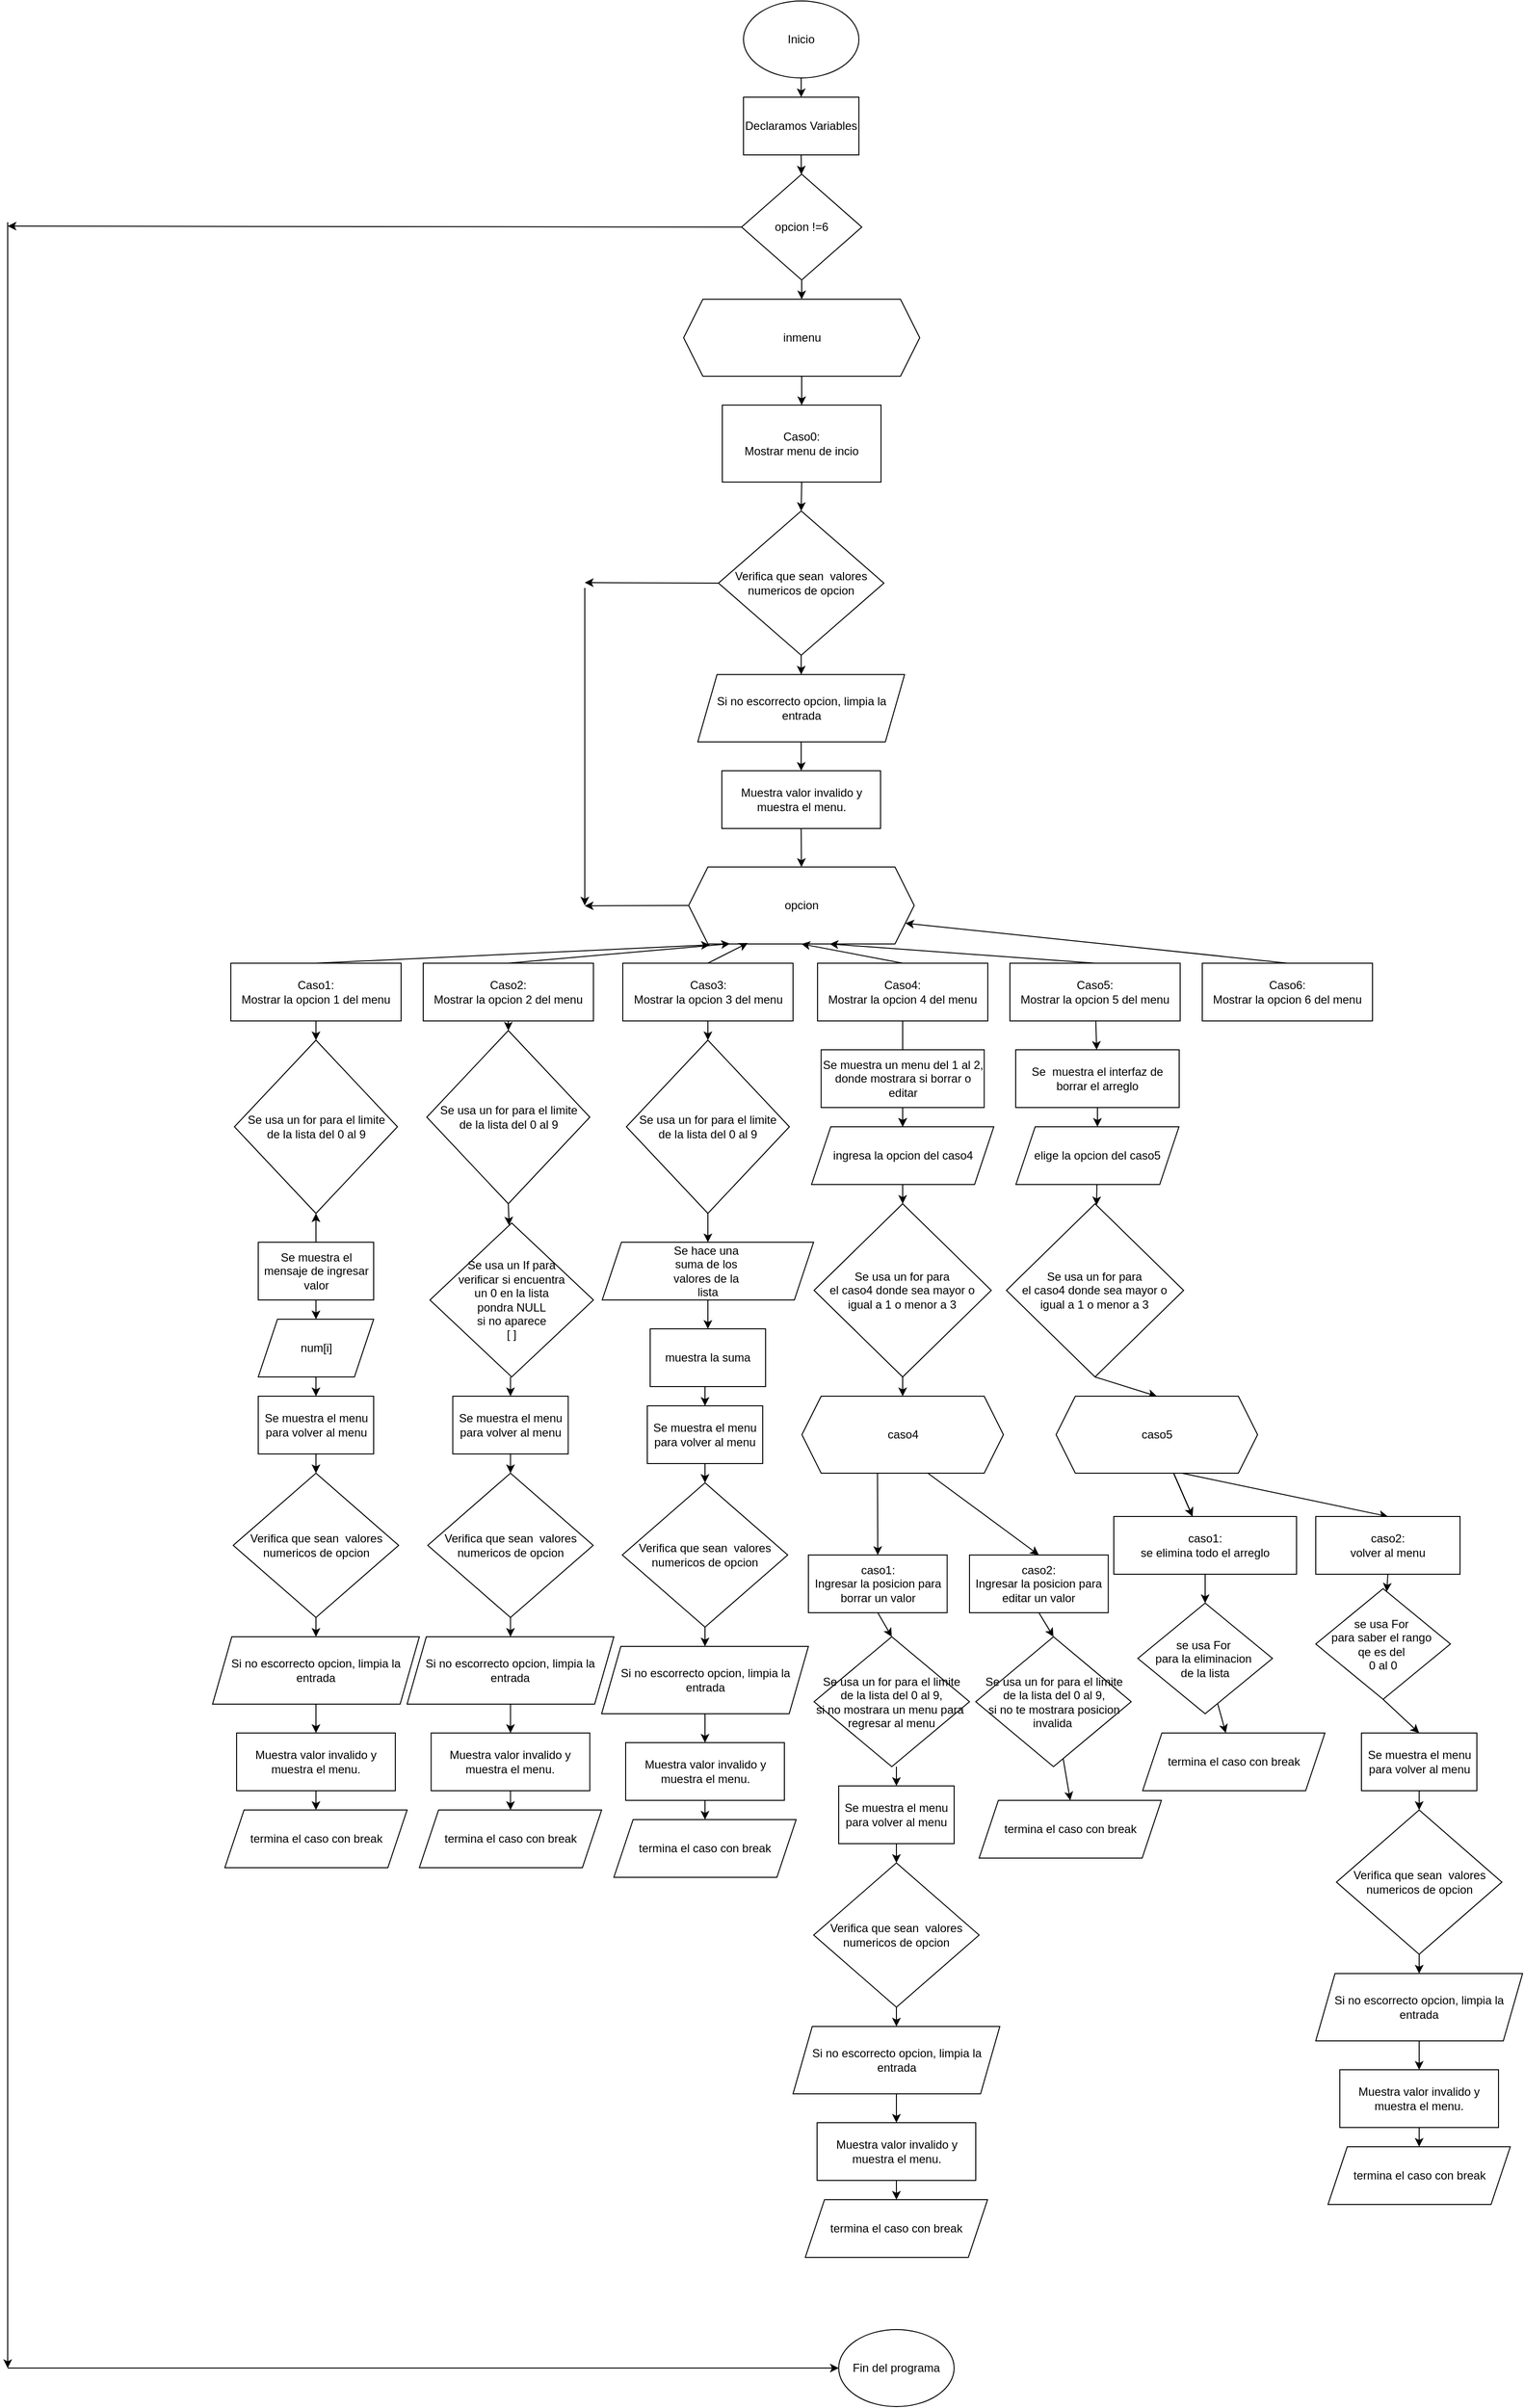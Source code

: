 <mxfile>
    <diagram id="53T3uKvLxZLEoh4HhQ4E" name="Page-1">
        <mxGraphModel dx="3718" dy="3604" grid="1" gridSize="10" guides="1" tooltips="1" connect="1" arrows="1" fold="1" page="1" pageScale="1" pageWidth="850" pageHeight="1100" math="0" shadow="0">
            <root>
                <mxCell id="0"/>
                <mxCell id="1" parent="0"/>
                <mxCell id="10" style="edgeStyle=none;html=1;exitX=0.5;exitY=1;exitDx=0;exitDy=0;entryX=0.5;entryY=0;entryDx=0;entryDy=0;" edge="1" parent="1" source="2" target="3">
                    <mxGeometry relative="1" as="geometry"/>
                </mxCell>
                <mxCell id="2" value="Inicio" style="ellipse;whiteSpace=wrap;html=1;" vertex="1" parent="1">
                    <mxGeometry x="365" y="-20" width="120" height="80" as="geometry"/>
                </mxCell>
                <mxCell id="9" style="edgeStyle=none;html=1;exitX=0.5;exitY=1;exitDx=0;exitDy=0;" edge="1" parent="1" source="3" target="4">
                    <mxGeometry relative="1" as="geometry"/>
                </mxCell>
                <mxCell id="3" value="Declaramos Variables" style="rounded=0;whiteSpace=wrap;html=1;" vertex="1" parent="1">
                    <mxGeometry x="365" y="80" width="120" height="60" as="geometry"/>
                </mxCell>
                <mxCell id="8" style="edgeStyle=none;html=1;exitX=0.5;exitY=1;exitDx=0;exitDy=0;entryX=0.5;entryY=0;entryDx=0;entryDy=0;" edge="1" parent="1" source="4" target="5">
                    <mxGeometry relative="1" as="geometry"/>
                </mxCell>
                <mxCell id="163" style="edgeStyle=none;html=1;exitX=0;exitY=0.5;exitDx=0;exitDy=0;" edge="1" parent="1" source="4">
                    <mxGeometry relative="1" as="geometry">
                        <mxPoint x="-400" y="214" as="targetPoint"/>
                    </mxGeometry>
                </mxCell>
                <mxCell id="4" value="opcion !=6" style="rhombus;whiteSpace=wrap;html=1;" vertex="1" parent="1">
                    <mxGeometry x="363" y="160" width="125" height="110" as="geometry"/>
                </mxCell>
                <mxCell id="7" value="" style="edgeStyle=none;html=1;" edge="1" parent="1" source="5" target="6">
                    <mxGeometry relative="1" as="geometry"/>
                </mxCell>
                <mxCell id="5" value="inmenu" style="shape=hexagon;perimeter=hexagonPerimeter2;whiteSpace=wrap;html=1;fixedSize=1;" vertex="1" parent="1">
                    <mxGeometry x="302.75" y="290" width="245.5" height="80" as="geometry"/>
                </mxCell>
                <mxCell id="12" style="edgeStyle=none;html=1;exitX=0.5;exitY=1;exitDx=0;exitDy=0;entryX=0.5;entryY=0;entryDx=0;entryDy=0;" edge="1" parent="1" source="6" target="11">
                    <mxGeometry relative="1" as="geometry"/>
                </mxCell>
                <mxCell id="6" value="Caso0:&lt;br&gt;Mostrar menu de incio" style="rounded=0;whiteSpace=wrap;html=1;" vertex="1" parent="1">
                    <mxGeometry x="343" y="400" width="165" height="80" as="geometry"/>
                </mxCell>
                <mxCell id="15" style="edgeStyle=none;html=1;exitX=0.5;exitY=1;exitDx=0;exitDy=0;entryX=0.5;entryY=0;entryDx=0;entryDy=0;" edge="1" parent="1" source="11" target="13">
                    <mxGeometry relative="1" as="geometry"/>
                </mxCell>
                <mxCell id="18" style="edgeStyle=none;html=1;exitX=0;exitY=0.5;exitDx=0;exitDy=0;" edge="1" parent="1" source="11">
                    <mxGeometry relative="1" as="geometry">
                        <mxPoint x="200" y="584.5" as="targetPoint"/>
                    </mxGeometry>
                </mxCell>
                <mxCell id="11" value="Verifica que sean&amp;nbsp; valores numericos de opcion" style="rhombus;whiteSpace=wrap;html=1;" vertex="1" parent="1">
                    <mxGeometry x="339" y="510" width="172" height="150" as="geometry"/>
                </mxCell>
                <mxCell id="16" style="edgeStyle=none;html=1;exitX=0.5;exitY=1;exitDx=0;exitDy=0;entryX=0.5;entryY=0;entryDx=0;entryDy=0;" edge="1" parent="1" source="13" target="14">
                    <mxGeometry relative="1" as="geometry"/>
                </mxCell>
                <mxCell id="13" value="Si no escorrecto opcion, limpia la entrada" style="shape=parallelogram;perimeter=parallelogramPerimeter;whiteSpace=wrap;html=1;fixedSize=1;" vertex="1" parent="1">
                    <mxGeometry x="317.5" y="680" width="215" height="70" as="geometry"/>
                </mxCell>
                <mxCell id="27" style="edgeStyle=none;html=1;exitX=0.5;exitY=1;exitDx=0;exitDy=0;entryX=0.5;entryY=0;entryDx=0;entryDy=0;" edge="1" parent="1" source="14" target="17">
                    <mxGeometry relative="1" as="geometry"/>
                </mxCell>
                <mxCell id="14" value="Muestra valor invalido y muestra el menu." style="rounded=0;whiteSpace=wrap;html=1;" vertex="1" parent="1">
                    <mxGeometry x="342.5" y="780" width="165" height="60" as="geometry"/>
                </mxCell>
                <mxCell id="20" style="edgeStyle=none;html=1;exitX=0;exitY=0.5;exitDx=0;exitDy=0;" edge="1" parent="1" source="17">
                    <mxGeometry relative="1" as="geometry">
                        <mxPoint x="200" y="920.348" as="targetPoint"/>
                    </mxGeometry>
                </mxCell>
                <mxCell id="17" value="opcion" style="shape=hexagon;perimeter=hexagonPerimeter2;whiteSpace=wrap;html=1;fixedSize=1;" vertex="1" parent="1">
                    <mxGeometry x="308" y="880" width="234.5" height="80" as="geometry"/>
                </mxCell>
                <mxCell id="19" value="" style="endArrow=classic;html=1;" edge="1" parent="1">
                    <mxGeometry width="50" height="50" relative="1" as="geometry">
                        <mxPoint x="200" y="590" as="sourcePoint"/>
                        <mxPoint x="200" y="920" as="targetPoint"/>
                    </mxGeometry>
                </mxCell>
                <mxCell id="28" style="edgeStyle=none;html=1;exitX=0.5;exitY=0;exitDx=0;exitDy=0;entryX=0.09;entryY=1.018;entryDx=0;entryDy=0;entryPerimeter=0;" edge="1" parent="1" source="21" target="17">
                    <mxGeometry relative="1" as="geometry">
                        <Array as="points">
                            <mxPoint x="330" y="961"/>
                        </Array>
                    </mxGeometry>
                </mxCell>
                <mxCell id="37" value="" style="edgeStyle=none;html=1;" edge="1" parent="1" source="21" target="34">
                    <mxGeometry relative="1" as="geometry"/>
                </mxCell>
                <mxCell id="21" value="Caso1:&lt;br&gt;Mostrar la opcion 1 del menu" style="rounded=0;whiteSpace=wrap;html=1;" vertex="1" parent="1">
                    <mxGeometry x="-168" y="980" width="177" height="60" as="geometry"/>
                </mxCell>
                <mxCell id="29" style="edgeStyle=none;html=1;exitX=0.5;exitY=0;exitDx=0;exitDy=0;entryX=0.183;entryY=0.997;entryDx=0;entryDy=0;entryPerimeter=0;" edge="1" parent="1" source="22" target="17">
                    <mxGeometry relative="1" as="geometry"/>
                </mxCell>
                <mxCell id="64" style="edgeStyle=none;html=1;exitX=0.5;exitY=1;exitDx=0;exitDy=0;entryX=0.5;entryY=0;entryDx=0;entryDy=0;" edge="1" parent="1" source="22" target="51">
                    <mxGeometry relative="1" as="geometry"/>
                </mxCell>
                <mxCell id="22" value="Caso2:&lt;br&gt;Mostrar la opcion 2 del menu" style="rounded=0;whiteSpace=wrap;html=1;" vertex="1" parent="1">
                    <mxGeometry x="32" y="980" width="177" height="60" as="geometry"/>
                </mxCell>
                <mxCell id="30" style="edgeStyle=none;html=1;exitX=0.5;exitY=0;exitDx=0;exitDy=0;entryX=0.262;entryY=0.988;entryDx=0;entryDy=0;entryPerimeter=0;" edge="1" parent="1" source="23" target="17">
                    <mxGeometry relative="1" as="geometry"/>
                </mxCell>
                <mxCell id="67" style="edgeStyle=none;html=1;exitX=0.5;exitY=1;exitDx=0;exitDy=0;" edge="1" parent="1" source="23" target="66">
                    <mxGeometry relative="1" as="geometry"/>
                </mxCell>
                <mxCell id="23" value="Caso3:&lt;br&gt;Mostrar la opcion 3 del menu" style="rounded=0;whiteSpace=wrap;html=1;" vertex="1" parent="1">
                    <mxGeometry x="239.5" y="980" width="177" height="60" as="geometry"/>
                </mxCell>
                <mxCell id="31" style="edgeStyle=none;html=1;exitX=0.5;exitY=0;exitDx=0;exitDy=0;entryX=0.5;entryY=1;entryDx=0;entryDy=0;" edge="1" parent="1" source="24" target="17">
                    <mxGeometry relative="1" as="geometry"/>
                </mxCell>
                <mxCell id="87" value="" style="edgeStyle=none;html=1;" edge="1" parent="1" source="24" target="85">
                    <mxGeometry relative="1" as="geometry"/>
                </mxCell>
                <mxCell id="24" value="Caso4:&lt;br&gt;Mostrar la opcion 4 del menu" style="rounded=0;whiteSpace=wrap;html=1;" vertex="1" parent="1">
                    <mxGeometry x="442" y="980" width="177" height="60" as="geometry"/>
                </mxCell>
                <mxCell id="32" style="edgeStyle=none;html=1;exitX=0.5;exitY=0;exitDx=0;exitDy=0;entryX=0.625;entryY=1;entryDx=0;entryDy=0;" edge="1" parent="1" source="25" target="17">
                    <mxGeometry relative="1" as="geometry"/>
                </mxCell>
                <mxCell id="135" value="" style="edgeStyle=none;html=1;" edge="1" parent="1" source="25" target="134">
                    <mxGeometry relative="1" as="geometry"/>
                </mxCell>
                <mxCell id="25" value="Caso5:&lt;br&gt;Mostrar la opcion 5 del menu" style="rounded=0;whiteSpace=wrap;html=1;" vertex="1" parent="1">
                    <mxGeometry x="642" y="980" width="177" height="60" as="geometry"/>
                </mxCell>
                <mxCell id="33" style="edgeStyle=none;html=1;exitX=0.5;exitY=0;exitDx=0;exitDy=0;entryX=1;entryY=0.75;entryDx=0;entryDy=0;" edge="1" parent="1" source="26" target="17">
                    <mxGeometry relative="1" as="geometry"/>
                </mxCell>
                <mxCell id="26" value="Caso6:&lt;br&gt;Mostrar la opcion 6 del menu" style="rounded=0;whiteSpace=wrap;html=1;" vertex="1" parent="1">
                    <mxGeometry x="842" y="980" width="177" height="60" as="geometry"/>
                </mxCell>
                <mxCell id="34" value="Se usa un for para el limite &lt;br&gt;de la lista del 0 al 9" style="rhombus;whiteSpace=wrap;html=1;" vertex="1" parent="1">
                    <mxGeometry x="-164.25" y="1060" width="169.5" height="180" as="geometry"/>
                </mxCell>
                <mxCell id="36" value="" style="edgeStyle=none;html=1;" edge="1" parent="1" source="35" target="34">
                    <mxGeometry relative="1" as="geometry"/>
                </mxCell>
                <mxCell id="44" style="edgeStyle=none;html=1;exitX=0.5;exitY=1;exitDx=0;exitDy=0;entryX=0.5;entryY=0;entryDx=0;entryDy=0;" edge="1" parent="1" source="35" target="43">
                    <mxGeometry relative="1" as="geometry"/>
                </mxCell>
                <mxCell id="35" value="Se muestra el mensaje de ingresar valor" style="rounded=0;whiteSpace=wrap;html=1;" vertex="1" parent="1">
                    <mxGeometry x="-139.5" y="1270" width="120" height="60" as="geometry"/>
                </mxCell>
                <mxCell id="38" style="edgeStyle=none;html=1;exitX=0.5;exitY=1;exitDx=0;exitDy=0;entryX=0.5;entryY=0;entryDx=0;entryDy=0;" edge="1" parent="1" source="39" target="41">
                    <mxGeometry relative="1" as="geometry"/>
                </mxCell>
                <mxCell id="39" value="Verifica que sean&amp;nbsp; valores numericos de opcion" style="rhombus;whiteSpace=wrap;html=1;" vertex="1" parent="1">
                    <mxGeometry x="-165.5" y="1510" width="172" height="150" as="geometry"/>
                </mxCell>
                <mxCell id="40" style="edgeStyle=none;html=1;exitX=0.5;exitY=1;exitDx=0;exitDy=0;entryX=0.5;entryY=0;entryDx=0;entryDy=0;" edge="1" parent="1" source="41" target="42">
                    <mxGeometry relative="1" as="geometry"/>
                </mxCell>
                <mxCell id="41" value="Si no escorrecto opcion, limpia la entrada" style="shape=parallelogram;perimeter=parallelogramPerimeter;whiteSpace=wrap;html=1;fixedSize=1;" vertex="1" parent="1">
                    <mxGeometry x="-187" y="1680" width="215" height="70" as="geometry"/>
                </mxCell>
                <mxCell id="50" style="edgeStyle=none;html=1;exitX=0.5;exitY=1;exitDx=0;exitDy=0;entryX=0.5;entryY=0;entryDx=0;entryDy=0;" edge="1" parent="1" source="42" target="49">
                    <mxGeometry relative="1" as="geometry"/>
                </mxCell>
                <mxCell id="42" value="Muestra valor invalido y muestra el menu." style="rounded=0;whiteSpace=wrap;html=1;" vertex="1" parent="1">
                    <mxGeometry x="-162" y="1780" width="165" height="60" as="geometry"/>
                </mxCell>
                <mxCell id="46" style="edgeStyle=none;html=1;exitX=0.5;exitY=1;exitDx=0;exitDy=0;entryX=0.5;entryY=0;entryDx=0;entryDy=0;" edge="1" parent="1" source="43" target="45">
                    <mxGeometry relative="1" as="geometry"/>
                </mxCell>
                <mxCell id="43" value="num[i]" style="shape=parallelogram;perimeter=parallelogramPerimeter;whiteSpace=wrap;html=1;fixedSize=1;" vertex="1" parent="1">
                    <mxGeometry x="-139.5" y="1350" width="120" height="60" as="geometry"/>
                </mxCell>
                <mxCell id="47" style="edgeStyle=none;html=1;exitX=0.5;exitY=1;exitDx=0;exitDy=0;entryX=0.5;entryY=0;entryDx=0;entryDy=0;" edge="1" parent="1" source="45" target="39">
                    <mxGeometry relative="1" as="geometry"/>
                </mxCell>
                <mxCell id="45" value="Se muestra el menu para volver al menu" style="rounded=0;whiteSpace=wrap;html=1;" vertex="1" parent="1">
                    <mxGeometry x="-139.5" y="1430" width="120" height="60" as="geometry"/>
                </mxCell>
                <mxCell id="49" value="termina el caso con break" style="shape=parallelogram;perimeter=parallelogramPerimeter;whiteSpace=wrap;html=1;fixedSize=1;" vertex="1" parent="1">
                    <mxGeometry x="-174.25" y="1860" width="189.5" height="60" as="geometry"/>
                </mxCell>
                <mxCell id="53" style="edgeStyle=none;html=1;exitX=0.5;exitY=1;exitDx=0;exitDy=0;" edge="1" parent="1" source="51" target="52">
                    <mxGeometry relative="1" as="geometry"/>
                </mxCell>
                <mxCell id="51" value="Se usa un for para el limite &lt;br&gt;de la lista del 0 al 9" style="rhombus;whiteSpace=wrap;html=1;" vertex="1" parent="1">
                    <mxGeometry x="35.75" y="1050" width="169.5" height="180" as="geometry"/>
                </mxCell>
                <mxCell id="52" value="Se usa un If para&lt;br&gt;verificar si encuentra&lt;br&gt;un 0 en la lista&lt;br&gt;pondra NULL&lt;br&gt;si no aparece&lt;br&gt;[ ]" style="rhombus;whiteSpace=wrap;html=1;" vertex="1" parent="1">
                    <mxGeometry x="39" y="1250" width="170" height="160" as="geometry"/>
                </mxCell>
                <mxCell id="54" style="edgeStyle=none;html=1;exitX=0.5;exitY=1;exitDx=0;exitDy=0;entryX=0.5;entryY=0;entryDx=0;entryDy=0;" edge="1" parent="1" source="55" target="57">
                    <mxGeometry relative="1" as="geometry"/>
                </mxCell>
                <mxCell id="55" value="Verifica que sean&amp;nbsp; valores numericos de opcion" style="rhombus;whiteSpace=wrap;html=1;" vertex="1" parent="1">
                    <mxGeometry x="36.75" y="1510" width="172" height="150" as="geometry"/>
                </mxCell>
                <mxCell id="56" style="edgeStyle=none;html=1;exitX=0.5;exitY=1;exitDx=0;exitDy=0;entryX=0.5;entryY=0;entryDx=0;entryDy=0;" edge="1" parent="1" source="57" target="59">
                    <mxGeometry relative="1" as="geometry"/>
                </mxCell>
                <mxCell id="57" value="Si no escorrecto opcion, limpia la entrada" style="shape=parallelogram;perimeter=parallelogramPerimeter;whiteSpace=wrap;html=1;fixedSize=1;" vertex="1" parent="1">
                    <mxGeometry x="15.25" y="1680" width="215" height="70" as="geometry"/>
                </mxCell>
                <mxCell id="58" style="edgeStyle=none;html=1;exitX=0.5;exitY=1;exitDx=0;exitDy=0;entryX=0.5;entryY=0;entryDx=0;entryDy=0;" edge="1" parent="1" source="59" target="63">
                    <mxGeometry relative="1" as="geometry"/>
                </mxCell>
                <mxCell id="59" value="Muestra valor invalido y muestra el menu." style="rounded=0;whiteSpace=wrap;html=1;" vertex="1" parent="1">
                    <mxGeometry x="40.25" y="1780" width="165" height="60" as="geometry"/>
                </mxCell>
                <mxCell id="60" style="edgeStyle=none;html=1;exitX=0.5;exitY=1;exitDx=0;exitDy=0;entryX=0.5;entryY=0;entryDx=0;entryDy=0;" edge="1" parent="1" target="62">
                    <mxGeometry relative="1" as="geometry">
                        <mxPoint x="122.75" y="1410" as="sourcePoint"/>
                    </mxGeometry>
                </mxCell>
                <mxCell id="61" style="edgeStyle=none;html=1;exitX=0.5;exitY=1;exitDx=0;exitDy=0;entryX=0.5;entryY=0;entryDx=0;entryDy=0;" edge="1" parent="1" source="62" target="55">
                    <mxGeometry relative="1" as="geometry"/>
                </mxCell>
                <mxCell id="62" value="Se muestra el menu para volver al menu" style="rounded=0;whiteSpace=wrap;html=1;" vertex="1" parent="1">
                    <mxGeometry x="62.75" y="1430" width="120" height="60" as="geometry"/>
                </mxCell>
                <mxCell id="63" value="termina el caso con break" style="shape=parallelogram;perimeter=parallelogramPerimeter;whiteSpace=wrap;html=1;fixedSize=1;" vertex="1" parent="1">
                    <mxGeometry x="28" y="1860" width="189.5" height="60" as="geometry"/>
                </mxCell>
                <mxCell id="69" style="edgeStyle=none;html=1;exitX=0.5;exitY=1;exitDx=0;exitDy=0;entryX=0.5;entryY=0;entryDx=0;entryDy=0;" edge="1" parent="1" source="66" target="68">
                    <mxGeometry relative="1" as="geometry"/>
                </mxCell>
                <mxCell id="66" value="Se usa un for para el limite &lt;br&gt;de la lista del 0 al 9" style="rhombus;whiteSpace=wrap;html=1;" vertex="1" parent="1">
                    <mxGeometry x="243.25" y="1060" width="169.5" height="180" as="geometry"/>
                </mxCell>
                <mxCell id="71" value="" style="edgeStyle=none;html=1;" edge="1" parent="1" source="68" target="70">
                    <mxGeometry relative="1" as="geometry"/>
                </mxCell>
                <mxCell id="68" value="Se hace una&amp;nbsp;&lt;br&gt;suma de los&amp;nbsp;&lt;br&gt;valores de la&amp;nbsp;&lt;br&gt;lista" style="shape=parallelogram;perimeter=parallelogramPerimeter;whiteSpace=wrap;html=1;fixedSize=1;" vertex="1" parent="1">
                    <mxGeometry x="218.12" y="1270" width="219.75" height="60" as="geometry"/>
                </mxCell>
                <mxCell id="70" value="muestra la suma" style="rounded=0;whiteSpace=wrap;html=1;" vertex="1" parent="1">
                    <mxGeometry x="267.99" y="1360" width="120" height="60" as="geometry"/>
                </mxCell>
                <mxCell id="72" style="edgeStyle=none;html=1;exitX=0.5;exitY=1;exitDx=0;exitDy=0;entryX=0.5;entryY=0;entryDx=0;entryDy=0;" edge="1" parent="1" source="73" target="75">
                    <mxGeometry relative="1" as="geometry"/>
                </mxCell>
                <mxCell id="73" value="Verifica que sean&amp;nbsp; valores numericos de opcion" style="rhombus;whiteSpace=wrap;html=1;" vertex="1" parent="1">
                    <mxGeometry x="239" y="1520" width="172" height="150" as="geometry"/>
                </mxCell>
                <mxCell id="74" style="edgeStyle=none;html=1;exitX=0.5;exitY=1;exitDx=0;exitDy=0;entryX=0.5;entryY=0;entryDx=0;entryDy=0;" edge="1" parent="1" source="75" target="77">
                    <mxGeometry relative="1" as="geometry"/>
                </mxCell>
                <mxCell id="75" value="Si no escorrecto opcion, limpia la entrada" style="shape=parallelogram;perimeter=parallelogramPerimeter;whiteSpace=wrap;html=1;fixedSize=1;" vertex="1" parent="1">
                    <mxGeometry x="217.5" y="1690" width="215" height="70" as="geometry"/>
                </mxCell>
                <mxCell id="76" style="edgeStyle=none;html=1;exitX=0.5;exitY=1;exitDx=0;exitDy=0;entryX=0.5;entryY=0;entryDx=0;entryDy=0;" edge="1" parent="1" source="77" target="81">
                    <mxGeometry relative="1" as="geometry"/>
                </mxCell>
                <mxCell id="77" value="Muestra valor invalido y muestra el menu." style="rounded=0;whiteSpace=wrap;html=1;" vertex="1" parent="1">
                    <mxGeometry x="242.5" y="1790" width="165" height="60" as="geometry"/>
                </mxCell>
                <mxCell id="78" style="edgeStyle=none;html=1;exitX=0.5;exitY=1;exitDx=0;exitDy=0;entryX=0.5;entryY=0;entryDx=0;entryDy=0;" edge="1" parent="1" target="80">
                    <mxGeometry relative="1" as="geometry">
                        <mxPoint x="325" y="1420" as="sourcePoint"/>
                    </mxGeometry>
                </mxCell>
                <mxCell id="79" style="edgeStyle=none;html=1;exitX=0.5;exitY=1;exitDx=0;exitDy=0;entryX=0.5;entryY=0;entryDx=0;entryDy=0;" edge="1" parent="1" source="80" target="73">
                    <mxGeometry relative="1" as="geometry"/>
                </mxCell>
                <mxCell id="80" value="Se muestra el menu para volver al menu" style="rounded=0;whiteSpace=wrap;html=1;" vertex="1" parent="1">
                    <mxGeometry x="265" y="1440" width="120" height="60" as="geometry"/>
                </mxCell>
                <mxCell id="81" value="termina el caso con break" style="shape=parallelogram;perimeter=parallelogramPerimeter;whiteSpace=wrap;html=1;fixedSize=1;" vertex="1" parent="1">
                    <mxGeometry x="230.25" y="1870" width="189.5" height="60" as="geometry"/>
                </mxCell>
                <mxCell id="90" style="edgeStyle=none;html=1;exitX=0.5;exitY=1;exitDx=0;exitDy=0;entryX=0.5;entryY=0;entryDx=0;entryDy=0;" edge="1" parent="1" source="82" target="89">
                    <mxGeometry relative="1" as="geometry"/>
                </mxCell>
                <mxCell id="82" value="Se usa un for para &lt;br&gt;el caso4 donde sea mayor o &lt;br&gt;igual a 1 o menor a 3" style="rhombus;whiteSpace=wrap;html=1;" vertex="1" parent="1">
                    <mxGeometry x="438.37" y="1230" width="184.25" height="180" as="geometry"/>
                </mxCell>
                <mxCell id="86" style="edgeStyle=none;html=1;exitX=0.5;exitY=1;exitDx=0;exitDy=0;entryX=0.5;entryY=0;entryDx=0;entryDy=0;" edge="1" parent="1" source="83" target="85">
                    <mxGeometry relative="1" as="geometry"/>
                </mxCell>
                <mxCell id="83" value="Se muestra un menu del 1 al 2, donde mostrara si borrar o editar" style="rounded=0;whiteSpace=wrap;html=1;" vertex="1" parent="1">
                    <mxGeometry x="445.75" y="1070" width="169.5" height="60" as="geometry"/>
                </mxCell>
                <mxCell id="88" value="" style="edgeStyle=none;html=1;" edge="1" parent="1" source="85" target="82">
                    <mxGeometry relative="1" as="geometry"/>
                </mxCell>
                <mxCell id="85" value="ingresa la opcion del caso4" style="shape=parallelogram;perimeter=parallelogramPerimeter;whiteSpace=wrap;html=1;fixedSize=1;" vertex="1" parent="1">
                    <mxGeometry x="435.75" y="1150" width="189.5" height="60" as="geometry"/>
                </mxCell>
                <mxCell id="89" value="caso4" style="shape=hexagon;perimeter=hexagonPerimeter2;whiteSpace=wrap;html=1;fixedSize=1;" vertex="1" parent="1">
                    <mxGeometry x="425.75" y="1430" width="209.51" height="80" as="geometry"/>
                </mxCell>
                <mxCell id="114" style="edgeStyle=none;html=1;exitX=0.375;exitY=1;exitDx=0;exitDy=0;entryX=0.5;entryY=0;entryDx=0;entryDy=0;" edge="1" parent="1" target="117" source="89">
                    <mxGeometry relative="1" as="geometry">
                        <mxPoint x="511.5" y="1545" as="sourcePoint"/>
                    </mxGeometry>
                </mxCell>
                <mxCell id="115" style="edgeStyle=none;html=1;exitX=0.625;exitY=1;exitDx=0;exitDy=0;entryX=0.5;entryY=0;entryDx=0;entryDy=0;" edge="1" parent="1" target="119" source="89">
                    <mxGeometry relative="1" as="geometry">
                        <mxPoint x="559" y="1510" as="sourcePoint"/>
                    </mxGeometry>
                </mxCell>
                <mxCell id="116" style="edgeStyle=none;html=1;exitX=0.5;exitY=1;exitDx=0;exitDy=0;entryX=0.5;entryY=0;entryDx=0;entryDy=0;" edge="1" parent="1" source="117" target="120">
                    <mxGeometry relative="1" as="geometry"/>
                </mxCell>
                <mxCell id="117" value="caso1:&lt;br&gt;Ingresar la posicion para borrar un valor&lt;br&gt;" style="rounded=0;whiteSpace=wrap;html=1;" vertex="1" parent="1">
                    <mxGeometry x="432.5" y="1595" width="144.25" height="60" as="geometry"/>
                </mxCell>
                <mxCell id="118" style="edgeStyle=none;html=1;exitX=0.5;exitY=1;exitDx=0;exitDy=0;entryX=0.5;entryY=0;entryDx=0;entryDy=0;" edge="1" parent="1" source="119" target="132">
                    <mxGeometry relative="1" as="geometry"/>
                </mxCell>
                <mxCell id="119" value="caso2:&lt;br&gt;Ingresar la posicion para editar un valor" style="rounded=0;whiteSpace=wrap;html=1;" vertex="1" parent="1">
                    <mxGeometry x="600" y="1595" width="144.25" height="60" as="geometry"/>
                </mxCell>
                <mxCell id="120" value="Se usa un for para el limite &lt;br&gt;de la lista del 0 al 9,&lt;br&gt;si no mostrara un menu para&amp;nbsp;&lt;br&gt;regresar al menu" style="rhombus;whiteSpace=wrap;html=1;" vertex="1" parent="1">
                    <mxGeometry x="438.37" y="1680" width="161.63" height="135" as="geometry"/>
                </mxCell>
                <mxCell id="121" style="edgeStyle=none;html=1;exitX=0.5;exitY=1;exitDx=0;exitDy=0;entryX=0.5;entryY=0;entryDx=0;entryDy=0;" edge="1" parent="1" source="122" target="124">
                    <mxGeometry relative="1" as="geometry"/>
                </mxCell>
                <mxCell id="122" value="Verifica que sean&amp;nbsp; valores numericos de opcion" style="rhombus;whiteSpace=wrap;html=1;" vertex="1" parent="1">
                    <mxGeometry x="438" y="1915" width="172" height="150" as="geometry"/>
                </mxCell>
                <mxCell id="123" style="edgeStyle=none;html=1;exitX=0.5;exitY=1;exitDx=0;exitDy=0;entryX=0.5;entryY=0;entryDx=0;entryDy=0;" edge="1" parent="1" source="124" target="126">
                    <mxGeometry relative="1" as="geometry"/>
                </mxCell>
                <mxCell id="124" value="Si no escorrecto opcion, limpia la entrada" style="shape=parallelogram;perimeter=parallelogramPerimeter;whiteSpace=wrap;html=1;fixedSize=1;" vertex="1" parent="1">
                    <mxGeometry x="416.5" y="2085" width="215" height="70" as="geometry"/>
                </mxCell>
                <mxCell id="125" style="edgeStyle=none;html=1;exitX=0.5;exitY=1;exitDx=0;exitDy=0;entryX=0.5;entryY=0;entryDx=0;entryDy=0;" edge="1" parent="1" source="126" target="130">
                    <mxGeometry relative="1" as="geometry"/>
                </mxCell>
                <mxCell id="126" value="Muestra valor invalido y muestra el menu." style="rounded=0;whiteSpace=wrap;html=1;" vertex="1" parent="1">
                    <mxGeometry x="441.5" y="2185" width="165" height="60" as="geometry"/>
                </mxCell>
                <mxCell id="127" style="edgeStyle=none;html=1;exitX=0.5;exitY=1;exitDx=0;exitDy=0;entryX=0.5;entryY=0;entryDx=0;entryDy=0;" edge="1" parent="1" target="129">
                    <mxGeometry relative="1" as="geometry">
                        <mxPoint x="524" y="1815" as="sourcePoint"/>
                    </mxGeometry>
                </mxCell>
                <mxCell id="128" style="edgeStyle=none;html=1;exitX=0.5;exitY=1;exitDx=0;exitDy=0;entryX=0.5;entryY=0;entryDx=0;entryDy=0;" edge="1" parent="1" source="129" target="122">
                    <mxGeometry relative="1" as="geometry"/>
                </mxCell>
                <mxCell id="129" value="Se muestra el menu para volver al menu" style="rounded=0;whiteSpace=wrap;html=1;" vertex="1" parent="1">
                    <mxGeometry x="464" y="1835" width="120" height="60" as="geometry"/>
                </mxCell>
                <mxCell id="130" value="termina el caso con break" style="shape=parallelogram;perimeter=parallelogramPerimeter;whiteSpace=wrap;html=1;fixedSize=1;" vertex="1" parent="1">
                    <mxGeometry x="429.25" y="2265" width="189.5" height="60" as="geometry"/>
                </mxCell>
                <mxCell id="131" value="" style="edgeStyle=none;html=1;entryX=0.5;entryY=0;entryDx=0;entryDy=0;" edge="1" parent="1" source="132" target="133">
                    <mxGeometry relative="1" as="geometry">
                        <mxPoint x="697.971" y="1845" as="targetPoint"/>
                    </mxGeometry>
                </mxCell>
                <mxCell id="132" value="Se usa un for para el limite &lt;br&gt;de la lista del 0 al 9,&lt;br&gt;si no te mostrara posicion invalida&amp;nbsp;" style="rhombus;whiteSpace=wrap;html=1;" vertex="1" parent="1">
                    <mxGeometry x="606.5" y="1680" width="161.63" height="135" as="geometry"/>
                </mxCell>
                <mxCell id="133" value="termina el caso con break" style="shape=parallelogram;perimeter=parallelogramPerimeter;whiteSpace=wrap;html=1;fixedSize=1;" vertex="1" parent="1">
                    <mxGeometry x="610" y="1850" width="189.5" height="60" as="geometry"/>
                </mxCell>
                <mxCell id="137" style="edgeStyle=none;html=1;exitX=0.5;exitY=1;exitDx=0;exitDy=0;entryX=0.5;entryY=0;entryDx=0;entryDy=0;" edge="1" parent="1" source="134" target="136">
                    <mxGeometry relative="1" as="geometry"/>
                </mxCell>
                <mxCell id="134" value="Se&amp;nbsp; muestra el interfaz de borrar el arreglo" style="rounded=0;whiteSpace=wrap;html=1;" vertex="1" parent="1">
                    <mxGeometry x="648" y="1070" width="170" height="60" as="geometry"/>
                </mxCell>
                <mxCell id="139" value="" style="edgeStyle=none;html=1;" edge="1" parent="1" source="136" target="138">
                    <mxGeometry relative="1" as="geometry"/>
                </mxCell>
                <mxCell id="136" value="elige la opcion del caso5" style="shape=parallelogram;perimeter=parallelogramPerimeter;whiteSpace=wrap;html=1;fixedSize=1;" vertex="1" parent="1">
                    <mxGeometry x="648.25" y="1150" width="169.5" height="60" as="geometry"/>
                </mxCell>
                <mxCell id="141" style="edgeStyle=none;html=1;exitX=0.5;exitY=1;exitDx=0;exitDy=0;entryX=0.5;entryY=0;entryDx=0;entryDy=0;" edge="1" parent="1" source="138" target="140">
                    <mxGeometry relative="1" as="geometry"/>
                </mxCell>
                <mxCell id="138" value="Se usa un for para &lt;br&gt;el caso4 donde sea mayor o &lt;br&gt;igual a 1 o menor a 3" style="rhombus;whiteSpace=wrap;html=1;" vertex="1" parent="1">
                    <mxGeometry x="638.37" y="1230" width="184.25" height="180" as="geometry"/>
                </mxCell>
                <mxCell id="143" value="" style="edgeStyle=none;html=1;" edge="1" parent="1" source="140" target="142">
                    <mxGeometry relative="1" as="geometry"/>
                </mxCell>
                <mxCell id="145" value="" style="edgeStyle=none;html=1;" edge="1" parent="1" source="140" target="142">
                    <mxGeometry relative="1" as="geometry"/>
                </mxCell>
                <mxCell id="146" style="edgeStyle=none;html=1;exitX=0.625;exitY=1;exitDx=0;exitDy=0;entryX=0.5;entryY=0;entryDx=0;entryDy=0;" edge="1" parent="1" source="140" target="144">
                    <mxGeometry relative="1" as="geometry"/>
                </mxCell>
                <mxCell id="140" value="caso5" style="shape=hexagon;perimeter=hexagonPerimeter2;whiteSpace=wrap;html=1;fixedSize=1;" vertex="1" parent="1">
                    <mxGeometry x="690" y="1430" width="209.51" height="80" as="geometry"/>
                </mxCell>
                <mxCell id="148" style="edgeStyle=none;html=1;exitX=0.5;exitY=1;exitDx=0;exitDy=0;entryX=0.5;entryY=0;entryDx=0;entryDy=0;" edge="1" parent="1" source="142" target="147">
                    <mxGeometry relative="1" as="geometry"/>
                </mxCell>
                <mxCell id="142" value="caso1:&lt;br&gt;se elimina todo el arreglo" style="rounded=0;whiteSpace=wrap;html=1;" vertex="1" parent="1">
                    <mxGeometry x="750" y="1555" width="190" height="60" as="geometry"/>
                </mxCell>
                <mxCell id="150" style="edgeStyle=none;html=1;exitX=0.5;exitY=1;exitDx=0;exitDy=0;" edge="1" parent="1" source="144" target="149">
                    <mxGeometry relative="1" as="geometry"/>
                </mxCell>
                <mxCell id="144" value="caso2:&lt;br&gt;volver al menu" style="rounded=0;whiteSpace=wrap;html=1;" vertex="1" parent="1">
                    <mxGeometry x="960" y="1555" width="150" height="60" as="geometry"/>
                </mxCell>
                <mxCell id="152" value="" style="edgeStyle=none;html=1;" edge="1" parent="1" source="147" target="151">
                    <mxGeometry relative="1" as="geometry"/>
                </mxCell>
                <mxCell id="147" value="se usa For&amp;nbsp;&lt;br&gt;para la eliminacion&amp;nbsp;&lt;br&gt;de la lista" style="rhombus;whiteSpace=wrap;html=1;" vertex="1" parent="1">
                    <mxGeometry x="775" y="1645" width="140" height="115" as="geometry"/>
                </mxCell>
                <mxCell id="149" value="se usa For&amp;nbsp;&lt;br&gt;para saber el rango&amp;nbsp;&lt;br&gt;qe es del&amp;nbsp;&lt;br&gt;0 al 0" style="rhombus;whiteSpace=wrap;html=1;" vertex="1" parent="1">
                    <mxGeometry x="960" y="1630" width="140" height="115" as="geometry"/>
                </mxCell>
                <mxCell id="151" value="termina el caso con break" style="shape=parallelogram;perimeter=parallelogramPerimeter;whiteSpace=wrap;html=1;fixedSize=1;" vertex="1" parent="1">
                    <mxGeometry x="780" y="1780" width="189.5" height="60" as="geometry"/>
                </mxCell>
                <mxCell id="153" style="edgeStyle=none;html=1;exitX=0.5;exitY=1;exitDx=0;exitDy=0;entryX=0.5;entryY=0;entryDx=0;entryDy=0;" edge="1" parent="1" source="154" target="156">
                    <mxGeometry relative="1" as="geometry"/>
                </mxCell>
                <mxCell id="154" value="Verifica que sean&amp;nbsp; valores numericos de opcion" style="rhombus;whiteSpace=wrap;html=1;" vertex="1" parent="1">
                    <mxGeometry x="981.5" y="1860" width="172" height="150" as="geometry"/>
                </mxCell>
                <mxCell id="155" style="edgeStyle=none;html=1;exitX=0.5;exitY=1;exitDx=0;exitDy=0;entryX=0.5;entryY=0;entryDx=0;entryDy=0;" edge="1" parent="1" source="156" target="158">
                    <mxGeometry relative="1" as="geometry"/>
                </mxCell>
                <mxCell id="156" value="Si no escorrecto opcion, limpia la entrada" style="shape=parallelogram;perimeter=parallelogramPerimeter;whiteSpace=wrap;html=1;fixedSize=1;" vertex="1" parent="1">
                    <mxGeometry x="960" y="2030" width="215" height="70" as="geometry"/>
                </mxCell>
                <mxCell id="157" style="edgeStyle=none;html=1;exitX=0.5;exitY=1;exitDx=0;exitDy=0;entryX=0.5;entryY=0;entryDx=0;entryDy=0;" edge="1" parent="1" source="158" target="162">
                    <mxGeometry relative="1" as="geometry"/>
                </mxCell>
                <mxCell id="158" value="Muestra valor invalido y muestra el menu." style="rounded=0;whiteSpace=wrap;html=1;" vertex="1" parent="1">
                    <mxGeometry x="985" y="2130" width="165" height="60" as="geometry"/>
                </mxCell>
                <mxCell id="159" style="edgeStyle=none;html=1;exitX=0.5;exitY=1;exitDx=0;exitDy=0;entryX=0.5;entryY=0;entryDx=0;entryDy=0;" edge="1" parent="1" target="161" source="149">
                    <mxGeometry relative="1" as="geometry">
                        <mxPoint x="1067.5" y="1760" as="sourcePoint"/>
                    </mxGeometry>
                </mxCell>
                <mxCell id="160" style="edgeStyle=none;html=1;exitX=0.5;exitY=1;exitDx=0;exitDy=0;entryX=0.5;entryY=0;entryDx=0;entryDy=0;" edge="1" parent="1" source="161" target="154">
                    <mxGeometry relative="1" as="geometry"/>
                </mxCell>
                <mxCell id="161" value="Se muestra el menu para volver al menu" style="rounded=0;whiteSpace=wrap;html=1;" vertex="1" parent="1">
                    <mxGeometry x="1007.5" y="1780" width="120" height="60" as="geometry"/>
                </mxCell>
                <mxCell id="162" value="termina el caso con break" style="shape=parallelogram;perimeter=parallelogramPerimeter;whiteSpace=wrap;html=1;fixedSize=1;" vertex="1" parent="1">
                    <mxGeometry x="972.75" y="2210" width="189.5" height="60" as="geometry"/>
                </mxCell>
                <mxCell id="164" value="" style="endArrow=classic;html=1;" edge="1" parent="1">
                    <mxGeometry width="50" height="50" relative="1" as="geometry">
                        <mxPoint x="-400" y="210" as="sourcePoint"/>
                        <mxPoint x="-400" y="2440" as="targetPoint"/>
                    </mxGeometry>
                </mxCell>
                <mxCell id="165" value="Fin del programa" style="ellipse;whiteSpace=wrap;html=1;" vertex="1" parent="1">
                    <mxGeometry x="464" y="2400" width="120" height="80" as="geometry"/>
                </mxCell>
                <mxCell id="166" value="" style="endArrow=classic;html=1;entryX=0;entryY=0.5;entryDx=0;entryDy=0;" edge="1" parent="1" target="165">
                    <mxGeometry width="50" height="50" relative="1" as="geometry">
                        <mxPoint x="-400" y="2440" as="sourcePoint"/>
                        <mxPoint x="-30" y="2170" as="targetPoint"/>
                    </mxGeometry>
                </mxCell>
            </root>
        </mxGraphModel>
    </diagram>
</mxfile>